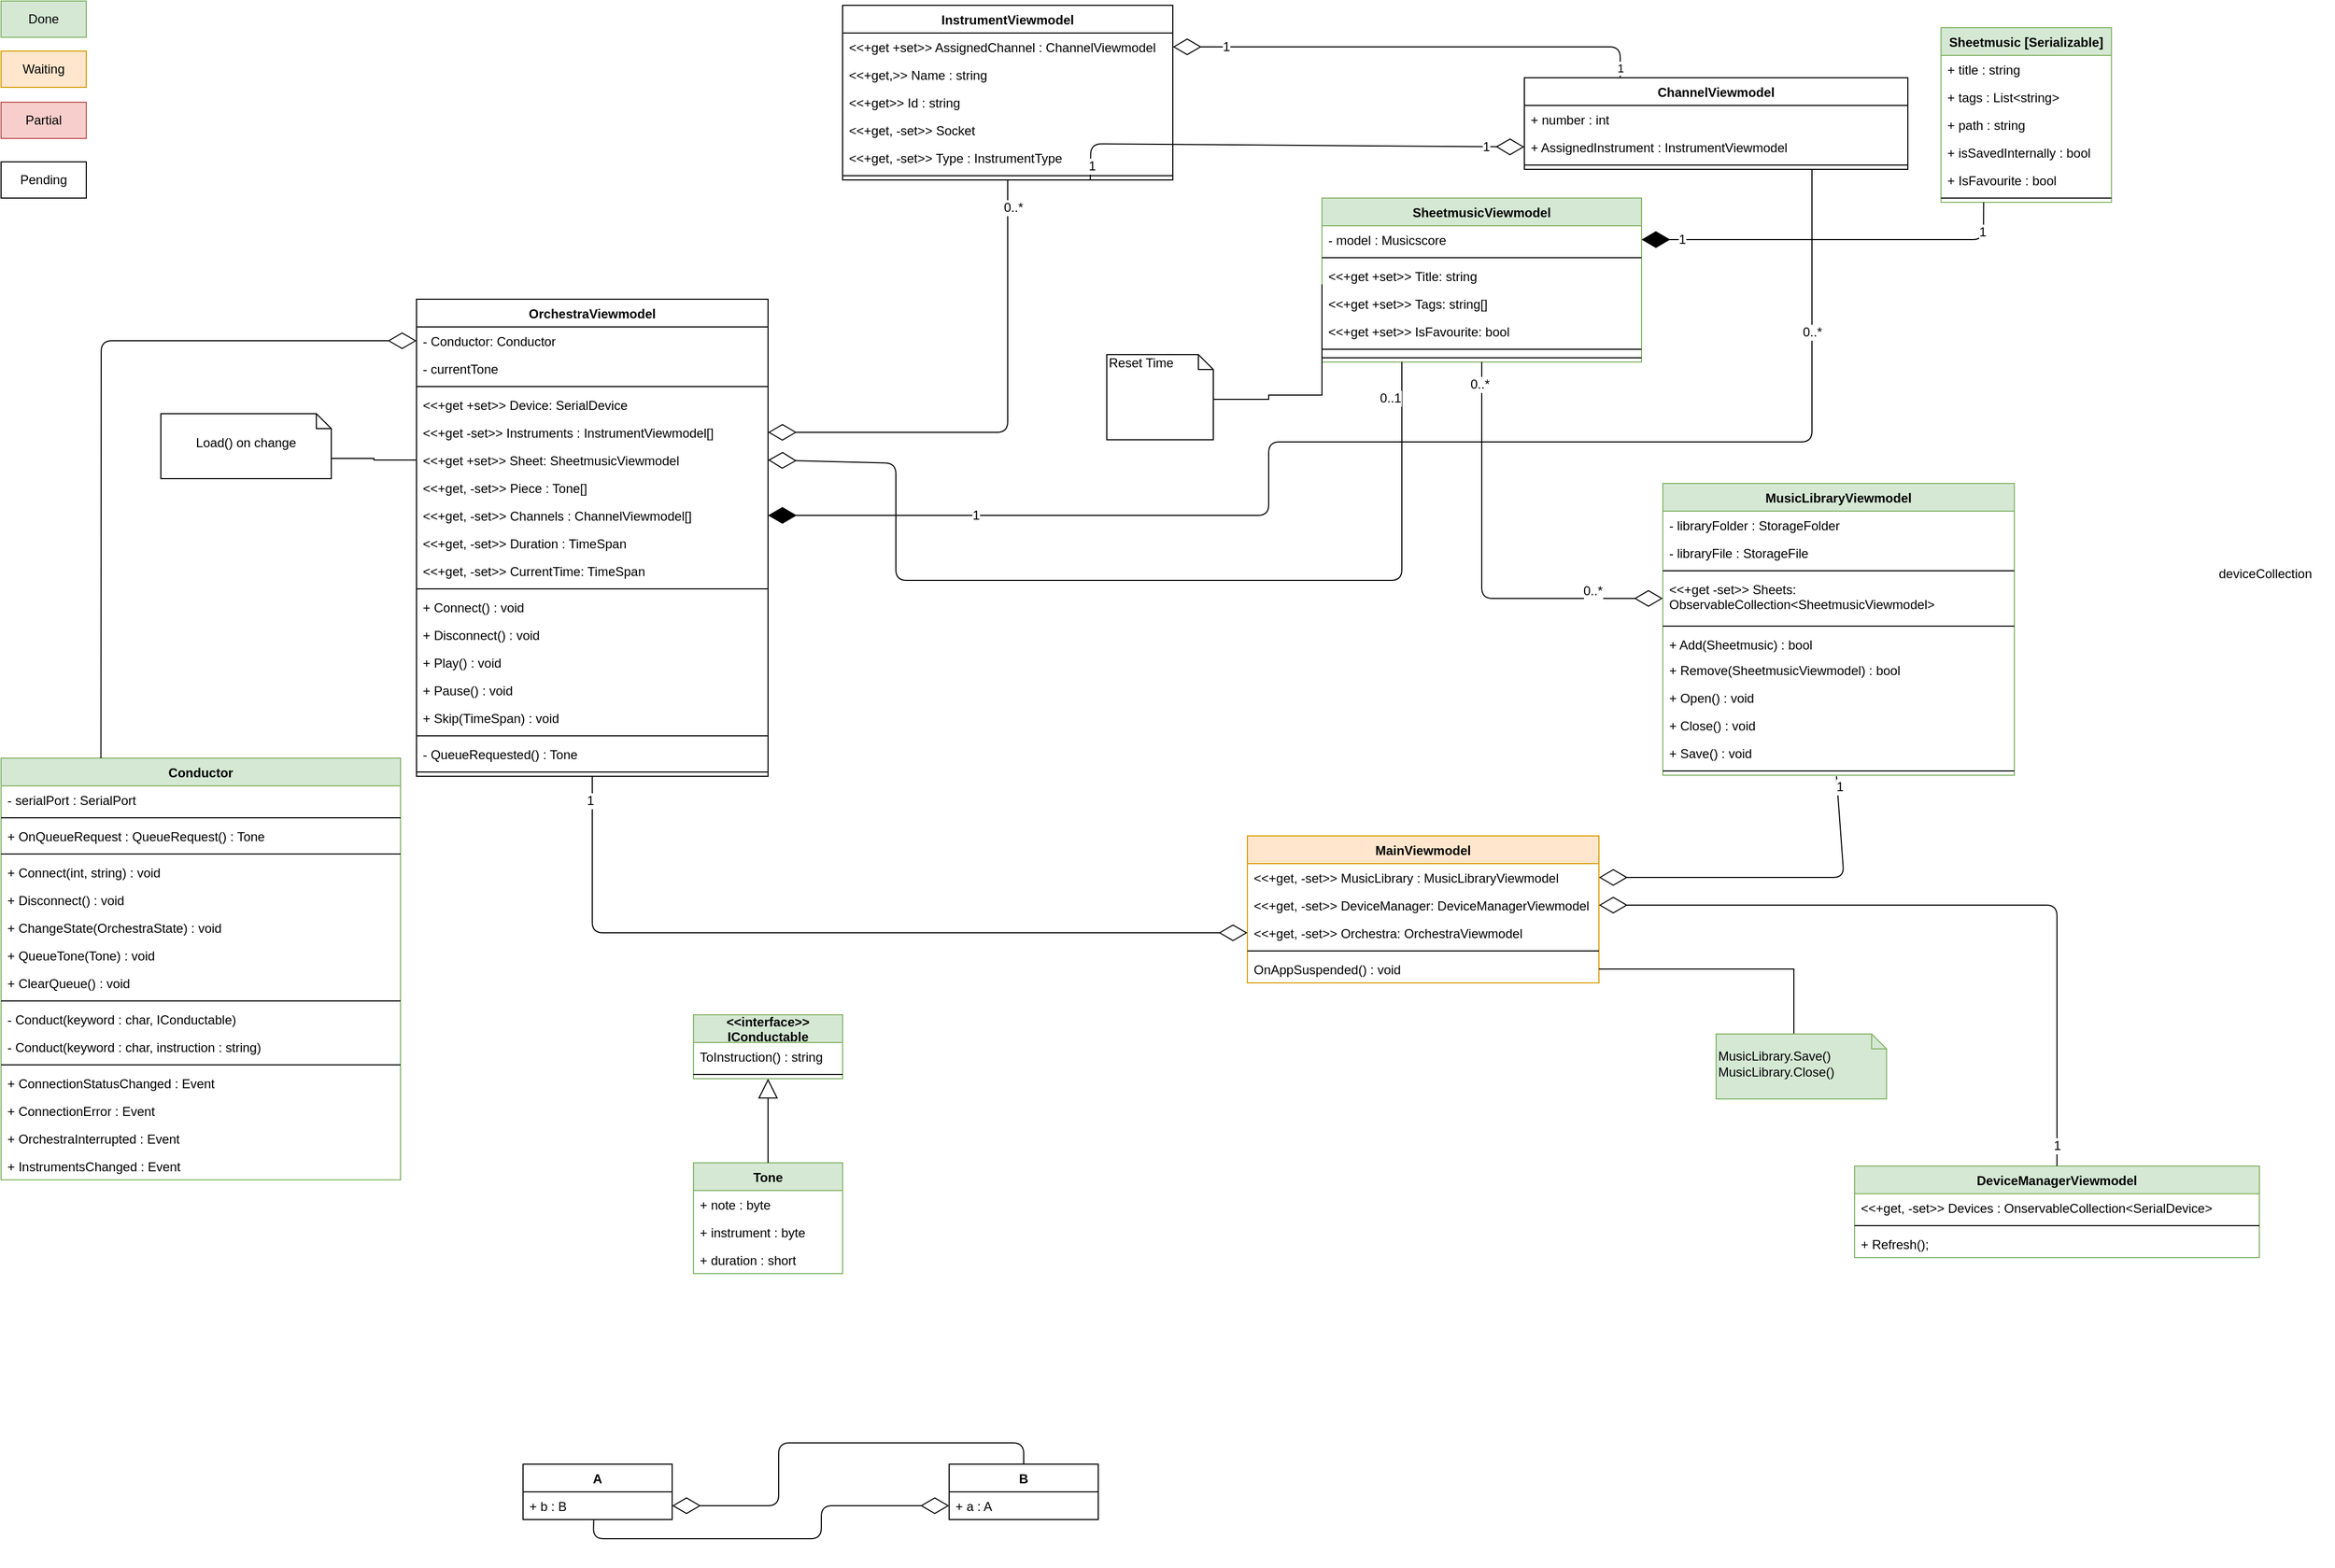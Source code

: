 <mxfile version="11.1.4" type="device"><diagram name="Page-1" id="5f0bae14-7c28-e335-631c-24af17079c00"><mxGraphModel dx="1281" dy="1135" grid="1" gridSize="10" guides="1" tooltips="1" connect="1" arrows="1" fold="1" page="1" pageScale="1" pageWidth="2336" pageHeight="1654" background="#ffffff" math="0" shadow="0"><root><mxCell id="0"/><mxCell id="1" parent="0"/><mxCell id="s_zI3OU2mXiXGH5vK45q-1" value="OrchestraViewmodel" style="swimlane;fontStyle=1;align=center;verticalAlign=top;childLayout=stackLayout;horizontal=1;startSize=26;horizontalStack=0;resizeParent=1;resizeParentMax=0;resizeLast=0;collapsible=1;marginBottom=0;" parent="1" vertex="1"><mxGeometry x="420" y="306" width="330" height="448" as="geometry"/></mxCell><mxCell id="s_zI3OU2mXiXGH5vK45q-177" value="- Conductor: Conductor" style="text;strokeColor=none;fillColor=none;align=left;verticalAlign=top;spacingLeft=4;spacingRight=4;overflow=hidden;rotatable=0;points=[[0,0.5],[1,0.5]];portConstraint=eastwest;" parent="s_zI3OU2mXiXGH5vK45q-1" vertex="1"><mxGeometry y="26" width="330" height="26" as="geometry"/></mxCell><mxCell id="s_zI3OU2mXiXGH5vK45q-206" value="- currentTone" style="text;strokeColor=none;fillColor=none;align=left;verticalAlign=top;spacingLeft=4;spacingRight=4;overflow=hidden;rotatable=0;points=[[0,0.5],[1,0.5]];portConstraint=eastwest;" parent="s_zI3OU2mXiXGH5vK45q-1" vertex="1"><mxGeometry y="52" width="330" height="26" as="geometry"/></mxCell><mxCell id="s_zI3OU2mXiXGH5vK45q-108" value="" style="line;strokeWidth=1;fillColor=none;align=left;verticalAlign=middle;spacingTop=-1;spacingLeft=3;spacingRight=3;rotatable=0;labelPosition=right;points=[];portConstraint=eastwest;" parent="s_zI3OU2mXiXGH5vK45q-1" vertex="1"><mxGeometry y="78" width="330" height="8" as="geometry"/></mxCell><mxCell id="s_zI3OU2mXiXGH5vK45q-162" value="&lt;&lt;+get +set&gt;&gt; Device: SerialDevice" style="text;strokeColor=none;fillColor=none;align=left;verticalAlign=top;spacingLeft=4;spacingRight=4;overflow=hidden;rotatable=0;points=[[0,0.5],[1,0.5]];portConstraint=eastwest;" parent="s_zI3OU2mXiXGH5vK45q-1" vertex="1"><mxGeometry y="86" width="330" height="26" as="geometry"/></mxCell><mxCell id="s_zI3OU2mXiXGH5vK45q-57" value="&lt;&lt;+get -set&gt;&gt; Instruments : InstrumentViewmodel[]" style="text;strokeColor=none;fillColor=none;align=left;verticalAlign=top;spacingLeft=4;spacingRight=4;overflow=hidden;rotatable=0;points=[[0,0.5],[1,0.5]];portConstraint=eastwest;" parent="s_zI3OU2mXiXGH5vK45q-1" vertex="1"><mxGeometry y="112" width="330" height="26" as="geometry"/></mxCell><mxCell id="s_zI3OU2mXiXGH5vK45q-64" value="&lt;&lt;+get +set&gt;&gt; Sheet: SheetmusicViewmodel" style="text;strokeColor=none;fillColor=none;align=left;verticalAlign=top;spacingLeft=4;spacingRight=4;overflow=hidden;rotatable=0;points=[[0,0.5],[1,0.5]];portConstraint=eastwest;" parent="s_zI3OU2mXiXGH5vK45q-1" vertex="1"><mxGeometry y="138" width="330" height="26" as="geometry"/></mxCell><mxCell id="s_zI3OU2mXiXGH5vK45q-117" value="&lt;&lt;+get, -set&gt;&gt; Piece : Tone[]" style="text;strokeColor=none;fillColor=none;align=left;verticalAlign=top;spacingLeft=4;spacingRight=4;overflow=hidden;rotatable=0;points=[[0,0.5],[1,0.5]];portConstraint=eastwest;" parent="s_zI3OU2mXiXGH5vK45q-1" vertex="1"><mxGeometry y="164" width="330" height="26" as="geometry"/></mxCell><mxCell id="s_zI3OU2mXiXGH5vK45q-7" value="&lt;&lt;+get, -set&gt;&gt; Channels : ChannelViewmodel[]" style="text;strokeColor=none;fillColor=none;align=left;verticalAlign=top;spacingLeft=4;spacingRight=4;overflow=hidden;rotatable=0;points=[[0,0.5],[1,0.5]];portConstraint=eastwest;" parent="s_zI3OU2mXiXGH5vK45q-1" vertex="1"><mxGeometry y="190" width="330" height="26" as="geometry"/></mxCell><mxCell id="s_zI3OU2mXiXGH5vK45q-113" value="&lt;&lt;+get, -set&gt;&gt; Duration : TimeSpan" style="text;strokeColor=none;fillColor=none;align=left;verticalAlign=top;spacingLeft=4;spacingRight=4;overflow=hidden;rotatable=0;points=[[0,0.5],[1,0.5]];portConstraint=eastwest;" parent="s_zI3OU2mXiXGH5vK45q-1" vertex="1"><mxGeometry y="216" width="330" height="26" as="geometry"/></mxCell><mxCell id="s_zI3OU2mXiXGH5vK45q-207" value="&lt;&lt;+get, -set&gt;&gt; CurrentTime: TimeSpan" style="text;strokeColor=none;fillColor=none;align=left;verticalAlign=top;spacingLeft=4;spacingRight=4;overflow=hidden;rotatable=0;points=[[0,0.5],[1,0.5]];portConstraint=eastwest;" parent="s_zI3OU2mXiXGH5vK45q-1" vertex="1"><mxGeometry y="242" width="330" height="26" as="geometry"/></mxCell><mxCell id="s_zI3OU2mXiXGH5vK45q-3" value="" style="line;strokeWidth=1;fillColor=none;align=left;verticalAlign=middle;spacingTop=-1;spacingLeft=3;spacingRight=3;rotatable=0;labelPosition=right;points=[];portConstraint=eastwest;" parent="s_zI3OU2mXiXGH5vK45q-1" vertex="1"><mxGeometry y="268" width="330" height="8" as="geometry"/></mxCell><mxCell id="s_zI3OU2mXiXGH5vK45q-129" value="+ Connect() : void" style="text;strokeColor=none;fillColor=none;align=left;verticalAlign=top;spacingLeft=4;spacingRight=4;overflow=hidden;rotatable=0;points=[[0,0.5],[1,0.5]];portConstraint=eastwest;" parent="s_zI3OU2mXiXGH5vK45q-1" vertex="1"><mxGeometry y="276" width="330" height="26" as="geometry"/></mxCell><mxCell id="s_zI3OU2mXiXGH5vK45q-130" value="+ Disconnect() : void" style="text;strokeColor=none;fillColor=none;align=left;verticalAlign=top;spacingLeft=4;spacingRight=4;overflow=hidden;rotatable=0;points=[[0,0.5],[1,0.5]];portConstraint=eastwest;" parent="s_zI3OU2mXiXGH5vK45q-1" vertex="1"><mxGeometry y="302" width="330" height="26" as="geometry"/></mxCell><mxCell id="s_zI3OU2mXiXGH5vK45q-110" value="+ Play() : void" style="text;strokeColor=none;fillColor=none;align=left;verticalAlign=top;spacingLeft=4;spacingRight=4;overflow=hidden;rotatable=0;points=[[0,0.5],[1,0.5]];portConstraint=eastwest;" parent="s_zI3OU2mXiXGH5vK45q-1" vertex="1"><mxGeometry y="328" width="330" height="26" as="geometry"/></mxCell><mxCell id="s_zI3OU2mXiXGH5vK45q-111" value="+ Pause() : void" style="text;strokeColor=none;fillColor=none;align=left;verticalAlign=top;spacingLeft=4;spacingRight=4;overflow=hidden;rotatable=0;points=[[0,0.5],[1,0.5]];portConstraint=eastwest;" parent="s_zI3OU2mXiXGH5vK45q-1" vertex="1"><mxGeometry y="354" width="330" height="26" as="geometry"/></mxCell><mxCell id="s_zI3OU2mXiXGH5vK45q-112" value="+ Skip(TimeSpan) : void" style="text;strokeColor=none;fillColor=none;align=left;verticalAlign=top;spacingLeft=4;spacingRight=4;overflow=hidden;rotatable=0;points=[[0,0.5],[1,0.5]];portConstraint=eastwest;" parent="s_zI3OU2mXiXGH5vK45q-1" vertex="1"><mxGeometry y="380" width="330" height="26" as="geometry"/></mxCell><mxCell id="s_zI3OU2mXiXGH5vK45q-128" value="" style="line;strokeWidth=1;fillColor=none;align=left;verticalAlign=middle;spacingTop=-1;spacingLeft=3;spacingRight=3;rotatable=0;labelPosition=right;points=[];portConstraint=eastwest;" parent="s_zI3OU2mXiXGH5vK45q-1" vertex="1"><mxGeometry y="406" width="330" height="8" as="geometry"/></mxCell><mxCell id="s_zI3OU2mXiXGH5vK45q-189" value="- QueueRequested() : Tone" style="text;strokeColor=none;fillColor=none;align=left;verticalAlign=top;spacingLeft=4;spacingRight=4;overflow=hidden;rotatable=0;points=[[0,0.5],[1,0.5]];portConstraint=eastwest;" parent="s_zI3OU2mXiXGH5vK45q-1" vertex="1"><mxGeometry y="414" width="330" height="26" as="geometry"/></mxCell><mxCell id="s_zI3OU2mXiXGH5vK45q-127" value="" style="line;strokeWidth=1;fillColor=none;align=left;verticalAlign=middle;spacingTop=-1;spacingLeft=3;spacingRight=3;rotatable=0;labelPosition=right;points=[];portConstraint=eastwest;" parent="s_zI3OU2mXiXGH5vK45q-1" vertex="1"><mxGeometry y="440" width="330" height="8" as="geometry"/></mxCell><mxCell id="s_zI3OU2mXiXGH5vK45q-6" value="InstrumentViewmodel" style="swimlane;fontStyle=1;align=center;verticalAlign=top;childLayout=stackLayout;horizontal=1;startSize=26;horizontalStack=0;resizeParent=1;resizeParentMax=0;resizeLast=0;collapsible=1;marginBottom=0;" parent="1" vertex="1"><mxGeometry x="820" y="30" width="310" height="164" as="geometry"/></mxCell><mxCell id="s_zI3OU2mXiXGH5vK45q-84" value="&lt;&lt;+get +set&gt;&gt; AssignedChannel : ChannelViewmodel" style="text;strokeColor=none;fillColor=none;align=left;verticalAlign=top;spacingLeft=4;spacingRight=4;overflow=hidden;rotatable=0;points=[[0,0.5],[1,0.5]];portConstraint=eastwest;" parent="s_zI3OU2mXiXGH5vK45q-6" vertex="1"><mxGeometry y="26" width="310" height="26" as="geometry"/></mxCell><mxCell id="_ya8uzdEt6I0jjaZu-bx-7" value="&lt;&lt;+get,&gt;&gt; Name : string&#10;" style="text;strokeColor=none;fillColor=none;align=left;verticalAlign=top;spacingLeft=4;spacingRight=4;overflow=hidden;rotatable=0;points=[[0,0.5],[1,0.5]];portConstraint=eastwest;" parent="s_zI3OU2mXiXGH5vK45q-6" vertex="1"><mxGeometry y="52" width="310" height="26" as="geometry"/></mxCell><mxCell id="_ya8uzdEt6I0jjaZu-bx-8" value="&lt;&lt;+get&gt;&gt; Id : string" style="text;strokeColor=none;fillColor=none;align=left;verticalAlign=top;spacingLeft=4;spacingRight=4;overflow=hidden;rotatable=0;points=[[0,0.5],[1,0.5]];portConstraint=eastwest;" parent="s_zI3OU2mXiXGH5vK45q-6" vertex="1"><mxGeometry y="78" width="310" height="26" as="geometry"/></mxCell><mxCell id="_ya8uzdEt6I0jjaZu-bx-9" value="&lt;&lt;+get, -set&gt;&gt; Socket" style="text;strokeColor=none;fillColor=none;align=left;verticalAlign=top;spacingLeft=4;spacingRight=4;overflow=hidden;rotatable=0;points=[[0,0.5],[1,0.5]];portConstraint=eastwest;" parent="s_zI3OU2mXiXGH5vK45q-6" vertex="1"><mxGeometry y="104" width="310" height="26" as="geometry"/></mxCell><mxCell id="_ya8uzdEt6I0jjaZu-bx-6" value="&lt;&lt;+get, -set&gt;&gt; Type : InstrumentType" style="text;strokeColor=none;fillColor=none;align=left;verticalAlign=top;spacingLeft=4;spacingRight=4;overflow=hidden;rotatable=0;points=[[0,0.5],[1,0.5]];portConstraint=eastwest;" parent="s_zI3OU2mXiXGH5vK45q-6" vertex="1"><mxGeometry y="130" width="310" height="26" as="geometry"/></mxCell><mxCell id="s_zI3OU2mXiXGH5vK45q-8" value="" style="line;strokeWidth=1;fillColor=none;align=left;verticalAlign=middle;spacingTop=-1;spacingLeft=3;spacingRight=3;rotatable=0;labelPosition=right;points=[];portConstraint=eastwest;" parent="s_zI3OU2mXiXGH5vK45q-6" vertex="1"><mxGeometry y="156" width="310" height="8" as="geometry"/></mxCell><mxCell id="s_zI3OU2mXiXGH5vK45q-16" value="SheetmusicViewmodel" style="swimlane;fontStyle=1;align=center;verticalAlign=top;childLayout=stackLayout;horizontal=1;startSize=26;horizontalStack=0;resizeParent=1;resizeParentMax=0;resizeLast=0;collapsible=1;marginBottom=0;fillColor=#d5e8d4;strokeColor=#82b366;" parent="1" vertex="1"><mxGeometry x="1270" y="211" width="300" height="154" as="geometry"><mxRectangle x="1270" y="211" width="150" height="26" as="alternateBounds"/></mxGeometry></mxCell><mxCell id="s_zI3OU2mXiXGH5vK45q-52" value="- model : Musicscore&#10;" style="text;strokeColor=none;fillColor=none;align=left;verticalAlign=top;spacingLeft=4;spacingRight=4;overflow=hidden;rotatable=0;points=[[0,0.5],[1,0.5]];portConstraint=eastwest;" parent="s_zI3OU2mXiXGH5vK45q-16" vertex="1"><mxGeometry y="26" width="300" height="26" as="geometry"/></mxCell><mxCell id="s_zI3OU2mXiXGH5vK45q-18" value="" style="line;strokeWidth=1;fillColor=none;align=left;verticalAlign=middle;spacingTop=-1;spacingLeft=3;spacingRight=3;rotatable=0;labelPosition=right;points=[];portConstraint=eastwest;" parent="s_zI3OU2mXiXGH5vK45q-16" vertex="1"><mxGeometry y="52" width="300" height="8" as="geometry"/></mxCell><mxCell id="_ya8uzdEt6I0jjaZu-bx-1" value="&lt;&lt;+get +set&gt;&gt; Title: string" style="text;strokeColor=none;fillColor=none;align=left;verticalAlign=top;spacingLeft=4;spacingRight=4;overflow=hidden;rotatable=0;points=[[0,0.5],[1,0.5]];portConstraint=eastwest;" parent="s_zI3OU2mXiXGH5vK45q-16" vertex="1"><mxGeometry y="60" width="300" height="26" as="geometry"/></mxCell><mxCell id="_ya8uzdEt6I0jjaZu-bx-2" value="&lt;&lt;+get +set&gt;&gt; Tags: string[]" style="text;strokeColor=none;fillColor=none;align=left;verticalAlign=top;spacingLeft=4;spacingRight=4;overflow=hidden;rotatable=0;points=[[0,0.5],[1,0.5]];portConstraint=eastwest;" parent="s_zI3OU2mXiXGH5vK45q-16" vertex="1"><mxGeometry y="86" width="300" height="26" as="geometry"/></mxCell><mxCell id="_ya8uzdEt6I0jjaZu-bx-3" value="&lt;&lt;+get +set&gt;&gt; IsFavourite: bool" style="text;strokeColor=none;fillColor=none;align=left;verticalAlign=top;spacingLeft=4;spacingRight=4;overflow=hidden;rotatable=0;points=[[0,0.5],[1,0.5]];portConstraint=eastwest;" parent="s_zI3OU2mXiXGH5vK45q-16" vertex="1"><mxGeometry y="112" width="300" height="26" as="geometry"/></mxCell><mxCell id="s_zI3OU2mXiXGH5vK45q-114" value="" style="line;strokeWidth=1;fillColor=none;align=left;verticalAlign=middle;spacingTop=-1;spacingLeft=3;spacingRight=3;rotatable=0;labelPosition=right;points=[];portConstraint=eastwest;" parent="s_zI3OU2mXiXGH5vK45q-16" vertex="1"><mxGeometry y="138" width="300" height="8" as="geometry"/></mxCell><mxCell id="s_zI3OU2mXiXGH5vK45q-115" value="" style="line;strokeWidth=1;fillColor=none;align=left;verticalAlign=middle;spacingTop=-1;spacingLeft=3;spacingRight=3;rotatable=0;labelPosition=right;points=[];portConstraint=eastwest;" parent="s_zI3OU2mXiXGH5vK45q-16" vertex="1"><mxGeometry y="146" width="300" height="8" as="geometry"/></mxCell><mxCell id="s_zI3OU2mXiXGH5vK45q-20" value="ChannelViewmodel" style="swimlane;fontStyle=1;align=center;verticalAlign=top;childLayout=stackLayout;horizontal=1;startSize=26;horizontalStack=0;resizeParent=1;resizeParentMax=0;resizeLast=0;collapsible=1;marginBottom=0;" parent="1" vertex="1"><mxGeometry x="1460" y="98" width="360" height="86" as="geometry"/></mxCell><mxCell id="s_zI3OU2mXiXGH5vK45q-21" value="+ number : int" style="text;strokeColor=none;fillColor=none;align=left;verticalAlign=top;spacingLeft=4;spacingRight=4;overflow=hidden;rotatable=0;points=[[0,0.5],[1,0.5]];portConstraint=eastwest;" parent="s_zI3OU2mXiXGH5vK45q-20" vertex="1"><mxGeometry y="26" width="360" height="26" as="geometry"/></mxCell><mxCell id="s_zI3OU2mXiXGH5vK45q-23" value="+ AssignedInstrument : InstrumentViewmodel" style="text;strokeColor=none;fillColor=none;align=left;verticalAlign=top;spacingLeft=4;spacingRight=4;overflow=hidden;rotatable=0;points=[[0,0.5],[1,0.5]];portConstraint=eastwest;" parent="s_zI3OU2mXiXGH5vK45q-20" vertex="1"><mxGeometry y="52" width="360" height="26" as="geometry"/></mxCell><mxCell id="s_zI3OU2mXiXGH5vK45q-22" value="" style="line;strokeWidth=1;fillColor=none;align=left;verticalAlign=middle;spacingTop=-1;spacingLeft=3;spacingRight=3;rotatable=0;labelPosition=right;points=[];portConstraint=eastwest;" parent="s_zI3OU2mXiXGH5vK45q-20" vertex="1"><mxGeometry y="78" width="360" height="8" as="geometry"/></mxCell><mxCell id="s_zI3OU2mXiXGH5vK45q-28" value="Sheetmusic [Serializable]" style="swimlane;fontStyle=1;align=center;verticalAlign=top;childLayout=stackLayout;horizontal=1;startSize=26;horizontalStack=0;resizeParent=1;resizeParentMax=0;resizeLast=0;collapsible=1;marginBottom=0;fillColor=#d5e8d4;strokeColor=#82b366;" parent="1" vertex="1"><mxGeometry x="1851.143" y="51" width="160" height="164" as="geometry"/></mxCell><mxCell id="s_zI3OU2mXiXGH5vK45q-32" value="+ title : string" style="text;strokeColor=none;fillColor=none;align=left;verticalAlign=top;spacingLeft=4;spacingRight=4;overflow=hidden;rotatable=0;points=[[0,0.5],[1,0.5]];portConstraint=eastwest;" parent="s_zI3OU2mXiXGH5vK45q-28" vertex="1"><mxGeometry y="26" width="160" height="26" as="geometry"/></mxCell><mxCell id="s_zI3OU2mXiXGH5vK45q-31" value="+ tags : List&lt;string&gt;" style="text;strokeColor=none;fillColor=none;align=left;verticalAlign=top;spacingLeft=4;spacingRight=4;overflow=hidden;rotatable=0;points=[[0,0.5],[1,0.5]];portConstraint=eastwest;" parent="s_zI3OU2mXiXGH5vK45q-28" vertex="1"><mxGeometry y="52" width="160" height="26" as="geometry"/></mxCell><mxCell id="s_zI3OU2mXiXGH5vK45q-29" value="+ path : string" style="text;strokeColor=none;fillColor=none;align=left;verticalAlign=top;spacingLeft=4;spacingRight=4;overflow=hidden;rotatable=0;points=[[0,0.5],[1,0.5]];portConstraint=eastwest;" parent="s_zI3OU2mXiXGH5vK45q-28" vertex="1"><mxGeometry y="78" width="160" height="26" as="geometry"/></mxCell><mxCell id="s_zI3OU2mXiXGH5vK45q-33" value="+ isSavedInternally : bool" style="text;strokeColor=none;fillColor=none;align=left;verticalAlign=top;spacingLeft=4;spacingRight=4;overflow=hidden;rotatable=0;points=[[0,0.5],[1,0.5]];portConstraint=eastwest;" parent="s_zI3OU2mXiXGH5vK45q-28" vertex="1"><mxGeometry y="104" width="160" height="26" as="geometry"/></mxCell><mxCell id="_ya8uzdEt6I0jjaZu-bx-5" value="+ IsFavourite : bool" style="text;strokeColor=none;fillColor=none;align=left;verticalAlign=top;spacingLeft=4;spacingRight=4;overflow=hidden;rotatable=0;points=[[0,0.5],[1,0.5]];portConstraint=eastwest;" parent="s_zI3OU2mXiXGH5vK45q-28" vertex="1"><mxGeometry y="130" width="160" height="26" as="geometry"/></mxCell><mxCell id="s_zI3OU2mXiXGH5vK45q-124" value="" style="line;strokeWidth=1;fillColor=none;align=left;verticalAlign=middle;spacingTop=-1;spacingLeft=3;spacingRight=3;rotatable=0;labelPosition=right;points=[];portConstraint=eastwest;" parent="s_zI3OU2mXiXGH5vK45q-28" vertex="1"><mxGeometry y="156" width="160" height="8" as="geometry"/></mxCell><mxCell id="s_zI3OU2mXiXGH5vK45q-41" value="" style="endArrow=diamondThin;endFill=1;endSize=24;html=1;entryX=1;entryY=0.5;entryDx=0;entryDy=0;exitX=0.25;exitY=1;exitDx=0;exitDy=0;" parent="1" source="s_zI3OU2mXiXGH5vK45q-28" target="s_zI3OU2mXiXGH5vK45q-52" edge="1"><mxGeometry width="160" relative="1" as="geometry"><mxPoint x="1870" y="330" as="sourcePoint"/><mxPoint x="1500" y="239" as="targetPoint"/><Array as="points"><mxPoint x="1891" y="250"/></Array></mxGeometry></mxCell><mxCell id="s_zI3OU2mXiXGH5vK45q-42" value="1" style="text;html=1;resizable=0;points=[];align=center;verticalAlign=middle;labelBackgroundColor=#ffffff;" parent="s_zI3OU2mXiXGH5vK45q-41" vertex="1" connectable="0"><mxGeometry x="-0.844" y="-1" relative="1" as="geometry"><mxPoint as="offset"/></mxGeometry></mxCell><mxCell id="s_zI3OU2mXiXGH5vK45q-126" value="1" style="text;html=1;resizable=0;points=[];align=center;verticalAlign=middle;labelBackgroundColor=#ffffff;" parent="s_zI3OU2mXiXGH5vK45q-41" vertex="1" connectable="0"><mxGeometry x="0.818" relative="1" as="geometry"><mxPoint x="5" as="offset"/></mxGeometry></mxCell><mxCell id="s_zI3OU2mXiXGH5vK45q-58" value="" style="endArrow=diamondThin;endFill=0;endSize=24;html=1;entryX=1;entryY=0.5;entryDx=0;entryDy=0;exitX=0.5;exitY=1;exitDx=0;exitDy=0;" parent="1" source="s_zI3OU2mXiXGH5vK45q-6" target="s_zI3OU2mXiXGH5vK45q-57" edge="1"><mxGeometry width="160" relative="1" as="geometry"><mxPoint x="690" y="370" as="sourcePoint"/><mxPoint x="850" y="370" as="targetPoint"/><Array as="points"><mxPoint x="975" y="431"/></Array></mxGeometry></mxCell><mxCell id="s_zI3OU2mXiXGH5vK45q-73" value="0..*" style="text;html=1;resizable=0;points=[];align=center;verticalAlign=middle;labelBackgroundColor=#ffffff;" parent="s_zI3OU2mXiXGH5vK45q-58" vertex="1" connectable="0"><mxGeometry x="-0.89" y="5" relative="1" as="geometry"><mxPoint as="offset"/></mxGeometry></mxCell><mxCell id="s_zI3OU2mXiXGH5vK45q-61" value="" style="endArrow=diamondThin;endFill=0;endSize=24;html=1;entryX=0;entryY=0.5;entryDx=0;entryDy=0;exitX=0.5;exitY=1;exitDx=0;exitDy=0;" parent="1" source="s_zI3OU2mXiXGH5vK45q-16" target="s_zI3OU2mXiXGH5vK45q-59" edge="1"><mxGeometry width="160" relative="1" as="geometry"><mxPoint x="1380" y="350" as="sourcePoint"/><mxPoint x="740.0" y="383.0" as="targetPoint"/><Array as="points"><mxPoint x="1420" y="587"/></Array></mxGeometry></mxCell><mxCell id="s_zI3OU2mXiXGH5vK45q-79" value="0..*" style="text;html=1;resizable=0;points=[];align=center;verticalAlign=middle;labelBackgroundColor=#ffffff;" parent="s_zI3OU2mXiXGH5vK45q-61" vertex="1" connectable="0"><mxGeometry x="-0.893" y="-2" relative="1" as="geometry"><mxPoint as="offset"/></mxGeometry></mxCell><mxCell id="s_zI3OU2mXiXGH5vK45q-102" value="0..*" style="text;html=1;resizable=0;points=[];align=center;verticalAlign=middle;labelBackgroundColor=#ffffff;" parent="s_zI3OU2mXiXGH5vK45q-61" vertex="1" connectable="0"><mxGeometry x="0.642" y="3" relative="1" as="geometry"><mxPoint x="4" y="-4.5" as="offset"/></mxGeometry></mxCell><mxCell id="s_zI3OU2mXiXGH5vK45q-67" value="" style="endArrow=diamondThin;endFill=0;endSize=24;html=1;entryX=1;entryY=0.5;entryDx=0;entryDy=0;exitX=0.25;exitY=1;exitDx=0;exitDy=0;" parent="1" source="s_zI3OU2mXiXGH5vK45q-16" target="s_zI3OU2mXiXGH5vK45q-64" edge="1"><mxGeometry width="160" relative="1" as="geometry"><mxPoint x="1290" y="340" as="sourcePoint"/><mxPoint x="650.0" y="293" as="targetPoint"/><Array as="points"><mxPoint x="1345" y="570"/><mxPoint x="870" y="570"/><mxPoint x="870" y="460"/></Array></mxGeometry></mxCell><mxCell id="s_zI3OU2mXiXGH5vK45q-78" value="0..1" style="text;html=1;resizable=0;points=[];align=center;verticalAlign=middle;labelBackgroundColor=#ffffff;" parent="s_zI3OU2mXiXGH5vK45q-67" vertex="1" connectable="0"><mxGeometry x="-0.921" y="3" relative="1" as="geometry"><mxPoint x="-14.5" y="-2" as="offset"/></mxGeometry></mxCell><mxCell id="s_zI3OU2mXiXGH5vK45q-70" value="" style="endArrow=diamondThin;endFill=1;endSize=24;html=1;entryX=1;entryY=0.5;entryDx=0;entryDy=0;exitX=0.75;exitY=1;exitDx=0;exitDy=0;" parent="1" source="s_zI3OU2mXiXGH5vK45q-20" target="s_zI3OU2mXiXGH5vK45q-7" edge="1"><mxGeometry width="160" relative="1" as="geometry"><mxPoint x="1790" y="180" as="sourcePoint"/><mxPoint x="1220" y="200" as="targetPoint"/><Array as="points"><mxPoint x="1730" y="284"/><mxPoint x="1730" y="440"/><mxPoint x="1220" y="440"/><mxPoint x="1220" y="509"/></Array></mxGeometry></mxCell><mxCell id="s_zI3OU2mXiXGH5vK45q-74" value="0..*" style="text;html=1;resizable=0;points=[];align=center;verticalAlign=middle;labelBackgroundColor=#ffffff;" parent="s_zI3OU2mXiXGH5vK45q-70" vertex="1" connectable="0"><mxGeometry x="-0.724" y="1" relative="1" as="geometry"><mxPoint x="-1.5" y="-27" as="offset"/></mxGeometry></mxCell><mxCell id="s_zI3OU2mXiXGH5vK45q-125" value="1" style="text;html=1;resizable=0;points=[];align=center;verticalAlign=middle;labelBackgroundColor=#ffffff;" parent="s_zI3OU2mXiXGH5vK45q-70" vertex="1" connectable="0"><mxGeometry x="0.701" relative="1" as="geometry"><mxPoint as="offset"/></mxGeometry></mxCell><mxCell id="s_zI3OU2mXiXGH5vK45q-85" value="" style="endArrow=diamondThin;endFill=0;endSize=24;html=1;entryX=0;entryY=0.5;entryDx=0;entryDy=0;exitX=0.75;exitY=1;exitDx=0;exitDy=0;" parent="1" source="s_zI3OU2mXiXGH5vK45q-6" target="s_zI3OU2mXiXGH5vK45q-23" edge="1"><mxGeometry width="160" relative="1" as="geometry"><mxPoint x="1240" y="200" as="sourcePoint"/><mxPoint x="1400" y="200" as="targetPoint"/><Array as="points"><mxPoint x="1053" y="160"/></Array></mxGeometry></mxCell><mxCell id="s_zI3OU2mXiXGH5vK45q-88" value="1" style="text;html=1;resizable=0;points=[];align=center;verticalAlign=middle;labelBackgroundColor=#ffffff;" parent="s_zI3OU2mXiXGH5vK45q-85" vertex="1" connectable="0"><mxGeometry x="0.846" y="-2" relative="1" as="geometry"><mxPoint x="-2" y="-2" as="offset"/></mxGeometry></mxCell><mxCell id="s_zI3OU2mXiXGH5vK45q-90" value="1" style="text;html=1;resizable=0;points=[];align=center;verticalAlign=middle;labelBackgroundColor=#ffffff;" parent="s_zI3OU2mXiXGH5vK45q-85" vertex="1" connectable="0"><mxGeometry x="-0.939" y="-1" relative="1" as="geometry"><mxPoint as="offset"/></mxGeometry></mxCell><mxCell id="s_zI3OU2mXiXGH5vK45q-86" value="1" style="endArrow=diamondThin;endFill=0;endSize=24;html=1;entryX=1;entryY=0.5;entryDx=0;entryDy=0;exitX=0.25;exitY=0;exitDx=0;exitDy=0;" parent="1" source="s_zI3OU2mXiXGH5vK45q-20" target="s_zI3OU2mXiXGH5vK45q-84" edge="1"><mxGeometry x="-0.957" width="160" relative="1" as="geometry"><mxPoint x="1510" y="80" as="sourcePoint"/><mxPoint x="1330" y="120" as="targetPoint"/><Array as="points"><mxPoint x="1550" y="69"/></Array><mxPoint as="offset"/></mxGeometry></mxCell><mxCell id="s_zI3OU2mXiXGH5vK45q-87" value="1" style="text;html=1;resizable=0;points=[];align=center;verticalAlign=middle;labelBackgroundColor=#ffffff;" parent="s_zI3OU2mXiXGH5vK45q-86" vertex="1" connectable="0"><mxGeometry x="0.913" y="5" relative="1" as="geometry"><mxPoint x="30" y="-5" as="offset"/></mxGeometry></mxCell><mxCell id="s_zI3OU2mXiXGH5vK45q-93" value="MusicLibraryViewmodel" style="swimlane;fontStyle=1;childLayout=stackLayout;horizontal=1;startSize=26;fillColor=#d5e8d4;horizontalStack=0;resizeParent=1;resizeParentMax=0;resizeLast=0;collapsible=1;marginBottom=0;strokeColor=#82b366;" parent="1" vertex="1"><mxGeometry x="1590" y="479" width="330" height="274" as="geometry"/></mxCell><mxCell id="s_zI3OU2mXiXGH5vK45q-94" value="- libraryFolder : StorageFolder" style="text;strokeColor=none;fillColor=none;align=left;verticalAlign=top;spacingLeft=4;spacingRight=4;overflow=hidden;rotatable=0;points=[[0,0.5],[1,0.5]];portConstraint=eastwest;" parent="s_zI3OU2mXiXGH5vK45q-93" vertex="1"><mxGeometry y="26" width="330" height="26" as="geometry"/></mxCell><mxCell id="s_zI3OU2mXiXGH5vK45q-95" value="- libraryFile : StorageFile" style="text;strokeColor=none;fillColor=none;align=left;verticalAlign=top;spacingLeft=4;spacingRight=4;overflow=hidden;rotatable=0;points=[[0,0.5],[1,0.5]];portConstraint=eastwest;" parent="s_zI3OU2mXiXGH5vK45q-93" vertex="1"><mxGeometry y="52" width="330" height="26" as="geometry"/></mxCell><mxCell id="s_zI3OU2mXiXGH5vK45q-109" value="" style="line;strokeWidth=1;fillColor=none;align=left;verticalAlign=middle;spacingTop=-1;spacingLeft=3;spacingRight=3;rotatable=0;labelPosition=right;points=[];portConstraint=eastwest;" parent="s_zI3OU2mXiXGH5vK45q-93" vertex="1"><mxGeometry y="78" width="330" height="8" as="geometry"/></mxCell><mxCell id="s_zI3OU2mXiXGH5vK45q-59" value="&lt;&lt;+get -set&gt;&gt; Sheets: &#10;ObservableCollection&lt;SheetmusicViewmodel&gt;" style="text;strokeColor=none;fillColor=none;align=left;verticalAlign=top;spacingLeft=4;spacingRight=4;overflow=hidden;rotatable=0;points=[[0,0.5],[1,0.5]];portConstraint=eastwest;" parent="s_zI3OU2mXiXGH5vK45q-93" vertex="1"><mxGeometry y="86" width="330" height="44" as="geometry"/></mxCell><mxCell id="s_zI3OU2mXiXGH5vK45q-97" value="" style="line;strokeWidth=1;fillColor=none;align=left;verticalAlign=middle;spacingTop=-1;spacingLeft=3;spacingRight=3;rotatable=0;labelPosition=right;points=[];portConstraint=eastwest;" parent="s_zI3OU2mXiXGH5vK45q-93" vertex="1"><mxGeometry y="130" width="330" height="8" as="geometry"/></mxCell><mxCell id="s_zI3OU2mXiXGH5vK45q-96" value="+ Add(Sheetmusic) : bool" style="text;strokeColor=none;fillColor=none;align=left;verticalAlign=top;spacingLeft=4;spacingRight=4;overflow=hidden;rotatable=0;points=[[0,0.5],[1,0.5]];portConstraint=eastwest;" parent="s_zI3OU2mXiXGH5vK45q-93" vertex="1"><mxGeometry y="138" width="330" height="24" as="geometry"/></mxCell><mxCell id="s_zI3OU2mXiXGH5vK45q-101" value="+ Remove(SheetmusicViewmodel) : bool" style="text;strokeColor=none;fillColor=none;align=left;verticalAlign=top;spacingLeft=4;spacingRight=4;overflow=hidden;rotatable=0;points=[[0,0.5],[1,0.5]];portConstraint=eastwest;" parent="s_zI3OU2mXiXGH5vK45q-93" vertex="1"><mxGeometry y="162" width="330" height="26" as="geometry"/></mxCell><mxCell id="s_zI3OU2mXiXGH5vK45q-99" value="+ Open() : void" style="text;strokeColor=none;fillColor=none;align=left;verticalAlign=top;spacingLeft=4;spacingRight=4;overflow=hidden;rotatable=0;points=[[0,0.5],[1,0.5]];portConstraint=eastwest;" parent="s_zI3OU2mXiXGH5vK45q-93" vertex="1"><mxGeometry y="188" width="330" height="26" as="geometry"/></mxCell><mxCell id="s_zI3OU2mXiXGH5vK45q-103" value="+ Close() : void" style="text;strokeColor=none;fillColor=none;align=left;verticalAlign=top;spacingLeft=4;spacingRight=4;overflow=hidden;rotatable=0;points=[[0,0.5],[1,0.5]];portConstraint=eastwest;" parent="s_zI3OU2mXiXGH5vK45q-93" vertex="1"><mxGeometry y="214" width="330" height="26" as="geometry"/></mxCell><mxCell id="s_zI3OU2mXiXGH5vK45q-100" value="+ Save() : void" style="text;strokeColor=none;fillColor=none;align=left;verticalAlign=top;spacingLeft=4;spacingRight=4;overflow=hidden;rotatable=0;points=[[0,0.5],[1,0.5]];portConstraint=eastwest;" parent="s_zI3OU2mXiXGH5vK45q-93" vertex="1"><mxGeometry y="240" width="330" height="26" as="geometry"/></mxCell><mxCell id="s_zI3OU2mXiXGH5vK45q-179" value="" style="line;strokeWidth=1;fillColor=none;align=left;verticalAlign=middle;spacingTop=-1;spacingLeft=3;spacingRight=3;rotatable=0;labelPosition=right;points=[];portConstraint=eastwest;" parent="s_zI3OU2mXiXGH5vK45q-93" vertex="1"><mxGeometry y="266" width="330" height="8" as="geometry"/></mxCell><mxCell id="s_zI3OU2mXiXGH5vK45q-105" value="" style="endArrow=diamondThin;endFill=0;endSize=24;html=1;entryX=1;entryY=0.5;entryDx=0;entryDy=0;exitX=0.494;exitY=1.107;exitDx=0;exitDy=0;exitPerimeter=0;" parent="1" source="s_zI3OU2mXiXGH5vK45q-179" target="s_zI3OU2mXiXGH5vK45q-104" edge="1"><mxGeometry width="160" relative="1" as="geometry"><mxPoint x="1694.01" y="773.942" as="sourcePoint"/><mxPoint x="730" y="450" as="targetPoint"/><Array as="points"><mxPoint x="1760" y="849"/></Array></mxGeometry></mxCell><mxCell id="s_zI3OU2mXiXGH5vK45q-107" value="1" style="text;html=1;resizable=0;points=[];align=center;verticalAlign=middle;labelBackgroundColor=#ffffff;" parent="s_zI3OU2mXiXGH5vK45q-105" vertex="1" connectable="0"><mxGeometry x="-0.936" y="2" relative="1" as="geometry"><mxPoint as="offset"/></mxGeometry></mxCell><mxCell id="s_zI3OU2mXiXGH5vK45q-132" value="Conductor" style="swimlane;fontStyle=1;childLayout=stackLayout;horizontal=1;startSize=26;fillColor=#d5e8d4;horizontalStack=0;resizeParent=1;resizeParentMax=0;resizeLast=0;collapsible=1;marginBottom=0;strokeColor=#82b366;" parent="1" vertex="1"><mxGeometry x="30" y="737" width="375" height="396" as="geometry"/></mxCell><mxCell id="s_zI3OU2mXiXGH5vK45q-133" value="- serialPort : SerialPort" style="text;strokeColor=none;fillColor=none;align=left;verticalAlign=top;spacingLeft=4;spacingRight=4;overflow=hidden;rotatable=0;points=[[0,0.5],[1,0.5]];portConstraint=eastwest;" parent="s_zI3OU2mXiXGH5vK45q-132" vertex="1"><mxGeometry y="26" width="375" height="26" as="geometry"/></mxCell><mxCell id="s_zI3OU2mXiXGH5vK45q-136" value="&#10;&#10;" style="line;strokeWidth=1;fillColor=none;align=left;verticalAlign=middle;spacingTop=-1;spacingLeft=3;spacingRight=3;rotatable=0;labelPosition=right;points=[];portConstraint=eastwest;" parent="s_zI3OU2mXiXGH5vK45q-132" vertex="1"><mxGeometry y="52" width="375" height="8" as="geometry"/></mxCell><mxCell id="s_zI3OU2mXiXGH5vK45q-141" value="+ OnQueueRequest : QueueRequest() : Tone" style="text;strokeColor=none;fillColor=none;align=left;verticalAlign=top;spacingLeft=4;spacingRight=4;overflow=hidden;rotatable=0;points=[[0,0.5],[1,0.5]];portConstraint=eastwest;" parent="s_zI3OU2mXiXGH5vK45q-132" vertex="1"><mxGeometry y="60" width="375" height="26" as="geometry"/></mxCell><mxCell id="s_zI3OU2mXiXGH5vK45q-142" value="" style="line;strokeWidth=1;fillColor=none;align=left;verticalAlign=middle;spacingTop=-1;spacingLeft=3;spacingRight=3;rotatable=0;labelPosition=right;points=[];portConstraint=eastwest;" parent="s_zI3OU2mXiXGH5vK45q-132" vertex="1"><mxGeometry y="86" width="375" height="8" as="geometry"/></mxCell><mxCell id="s_zI3OU2mXiXGH5vK45q-134" value="+ Connect(int, string) : void" style="text;strokeColor=none;fillColor=none;align=left;verticalAlign=top;spacingLeft=4;spacingRight=4;overflow=hidden;rotatable=0;points=[[0,0.5],[1,0.5]];portConstraint=eastwest;" parent="s_zI3OU2mXiXGH5vK45q-132" vertex="1"><mxGeometry y="94" width="375" height="26" as="geometry"/></mxCell><mxCell id="s_zI3OU2mXiXGH5vK45q-135" value="+ Disconnect() : void" style="text;strokeColor=none;fillColor=none;align=left;verticalAlign=top;spacingLeft=4;spacingRight=4;overflow=hidden;rotatable=0;points=[[0,0.5],[1,0.5]];portConstraint=eastwest;" parent="s_zI3OU2mXiXGH5vK45q-132" vertex="1"><mxGeometry y="120" width="375" height="26" as="geometry"/></mxCell><mxCell id="s_zI3OU2mXiXGH5vK45q-137" value="+ ChangeState(OrchestraState) : void" style="text;strokeColor=none;fillColor=none;align=left;verticalAlign=top;spacingLeft=4;spacingRight=4;overflow=hidden;rotatable=0;points=[[0,0.5],[1,0.5]];portConstraint=eastwest;" parent="s_zI3OU2mXiXGH5vK45q-132" vertex="1"><mxGeometry y="146" width="375" height="26" as="geometry"/></mxCell><mxCell id="s_zI3OU2mXiXGH5vK45q-138" value="+ QueueTone(Tone) : void" style="text;strokeColor=none;fillColor=none;align=left;verticalAlign=top;spacingLeft=4;spacingRight=4;overflow=hidden;rotatable=0;points=[[0,0.5],[1,0.5]];portConstraint=eastwest;" parent="s_zI3OU2mXiXGH5vK45q-132" vertex="1"><mxGeometry y="172" width="375" height="26" as="geometry"/></mxCell><mxCell id="s_zI3OU2mXiXGH5vK45q-139" value="+ ClearQueue() : void" style="text;strokeColor=none;fillColor=none;align=left;verticalAlign=top;spacingLeft=4;spacingRight=4;overflow=hidden;rotatable=0;points=[[0,0.5],[1,0.5]];portConstraint=eastwest;" parent="s_zI3OU2mXiXGH5vK45q-132" vertex="1"><mxGeometry y="198" width="375" height="26" as="geometry"/></mxCell><mxCell id="s_zI3OU2mXiXGH5vK45q-190" value="" style="line;strokeWidth=1;fillColor=none;align=left;verticalAlign=middle;spacingTop=-1;spacingLeft=3;spacingRight=3;rotatable=0;labelPosition=right;points=[];portConstraint=eastwest;" parent="s_zI3OU2mXiXGH5vK45q-132" vertex="1"><mxGeometry y="224" width="375" height="8" as="geometry"/></mxCell><mxCell id="s_zI3OU2mXiXGH5vK45q-191" value="- Conduct(keyword : char, IConductable)&#10;" style="text;strokeColor=none;fillColor=none;align=left;verticalAlign=top;spacingLeft=4;spacingRight=4;overflow=hidden;rotatable=0;points=[[0,0.5],[1,0.5]];portConstraint=eastwest;" parent="s_zI3OU2mXiXGH5vK45q-132" vertex="1"><mxGeometry y="232" width="375" height="26" as="geometry"/></mxCell><mxCell id="s_zI3OU2mXiXGH5vK45q-192" value="- Conduct(keyword : char, instruction : string)" style="text;strokeColor=none;fillColor=none;align=left;verticalAlign=top;spacingLeft=4;spacingRight=4;overflow=hidden;rotatable=0;points=[[0,0.5],[1,0.5]];portConstraint=eastwest;" parent="s_zI3OU2mXiXGH5vK45q-132" vertex="1"><mxGeometry y="258" width="375" height="26" as="geometry"/></mxCell><mxCell id="s_zI3OU2mXiXGH5vK45q-151" value="" style="line;strokeWidth=1;fillColor=none;align=left;verticalAlign=middle;spacingTop=-1;spacingLeft=3;spacingRight=3;rotatable=0;labelPosition=right;points=[];portConstraint=eastwest;" parent="s_zI3OU2mXiXGH5vK45q-132" vertex="1"><mxGeometry y="284" width="375" height="8" as="geometry"/></mxCell><mxCell id="s_zI3OU2mXiXGH5vK45q-154" value="+ ConnectionStatusChanged : Event" style="text;strokeColor=none;fillColor=none;align=left;verticalAlign=top;spacingLeft=4;spacingRight=4;overflow=hidden;rotatable=0;points=[[0,0.5],[1,0.5]];portConstraint=eastwest;" parent="s_zI3OU2mXiXGH5vK45q-132" vertex="1"><mxGeometry y="292" width="375" height="26" as="geometry"/></mxCell><mxCell id="s_zI3OU2mXiXGH5vK45q-153" value="+ ConnectionError : Event" style="text;strokeColor=none;fillColor=none;align=left;verticalAlign=top;spacingLeft=4;spacingRight=4;overflow=hidden;rotatable=0;points=[[0,0.5],[1,0.5]];portConstraint=eastwest;" parent="s_zI3OU2mXiXGH5vK45q-132" vertex="1"><mxGeometry y="318" width="375" height="26" as="geometry"/></mxCell><mxCell id="s_zI3OU2mXiXGH5vK45q-164" value="+ OrchestraInterrupted : Event" style="text;strokeColor=none;fillColor=none;align=left;verticalAlign=top;spacingLeft=4;spacingRight=4;overflow=hidden;rotatable=0;points=[[0,0.5],[1,0.5]];portConstraint=eastwest;" parent="s_zI3OU2mXiXGH5vK45q-132" vertex="1"><mxGeometry y="344" width="375" height="26" as="geometry"/></mxCell><mxCell id="s_zI3OU2mXiXGH5vK45q-163" value="+ InstrumentsChanged : Event" style="text;strokeColor=none;fillColor=none;align=left;verticalAlign=top;spacingLeft=4;spacingRight=4;overflow=hidden;rotatable=0;points=[[0,0.5],[1,0.5]];portConstraint=eastwest;" parent="s_zI3OU2mXiXGH5vK45q-132" vertex="1"><mxGeometry y="370" width="375" height="26" as="geometry"/></mxCell><mxCell id="s_zI3OU2mXiXGH5vK45q-156" value="DeviceManagerViewmodel" style="swimlane;fontStyle=1;childLayout=stackLayout;horizontal=1;startSize=26;fillColor=#d5e8d4;horizontalStack=0;resizeParent=1;resizeParentMax=0;resizeLast=0;collapsible=1;marginBottom=0;strokeColor=#82b366;" parent="1" vertex="1"><mxGeometry x="1770" y="1120" width="380" height="86" as="geometry"/></mxCell><mxCell id="s_zI3OU2mXiXGH5vK45q-157" value="&lt;&lt;+get, -set&gt;&gt; Devices : OnservableCollection&lt;SerialDevice&gt;" style="text;strokeColor=none;fillColor=none;align=left;verticalAlign=top;spacingLeft=4;spacingRight=4;overflow=hidden;rotatable=0;points=[[0,0.5],[1,0.5]];portConstraint=eastwest;" parent="s_zI3OU2mXiXGH5vK45q-156" vertex="1"><mxGeometry y="26" width="380" height="26" as="geometry"/></mxCell><mxCell id="s_zI3OU2mXiXGH5vK45q-161" value="" style="line;strokeWidth=1;fillColor=none;align=left;verticalAlign=middle;spacingTop=-1;spacingLeft=3;spacingRight=3;rotatable=0;labelPosition=right;points=[];portConstraint=eastwest;" parent="s_zI3OU2mXiXGH5vK45q-156" vertex="1"><mxGeometry y="52" width="380" height="8" as="geometry"/></mxCell><mxCell id="s_zI3OU2mXiXGH5vK45q-158" value="+ Refresh();" style="text;strokeColor=none;fillColor=none;align=left;verticalAlign=top;spacingLeft=4;spacingRight=4;overflow=hidden;rotatable=0;points=[[0,0.5],[1,0.5]];portConstraint=eastwest;" parent="s_zI3OU2mXiXGH5vK45q-156" vertex="1"><mxGeometry y="60" width="380" height="26" as="geometry"/></mxCell><mxCell id="s_zI3OU2mXiXGH5vK45q-169" style="edgeStyle=orthogonalEdgeStyle;rounded=0;orthogonalLoop=1;jettySize=auto;html=1;exitX=0;exitY=0;exitDx=100;exitDy=42;exitPerimeter=0;entryX=0;entryY=0.5;entryDx=0;entryDy=0;startArrow=none;startFill=0;sourcePerimeterSpacing=6;endArrow=none;endFill=0;endSize=11;targetPerimeterSpacing=24;" parent="1" source="s_zI3OU2mXiXGH5vK45q-166" target="s_zI3OU2mXiXGH5vK45q-64" edge="1"><mxGeometry relative="1" as="geometry"/></mxCell><mxCell id="s_zI3OU2mXiXGH5vK45q-166" value="Load() on change" style="shape=note;whiteSpace=wrap;html=1;size=14;verticalAlign=middle;align=center;spacingTop=-6;" parent="1" vertex="1"><mxGeometry x="180" y="413.5" width="160" height="61" as="geometry"/></mxCell><mxCell id="s_zI3OU2mXiXGH5vK45q-173" value="MainViewmodel" style="swimlane;fontStyle=1;childLayout=stackLayout;horizontal=1;startSize=26;fillColor=#ffe6cc;horizontalStack=0;resizeParent=1;resizeParentMax=0;resizeLast=0;collapsible=1;marginBottom=0;align=center;strokeColor=#d79b00;" parent="1" vertex="1"><mxGeometry x="1200" y="810" width="330" height="138" as="geometry"/></mxCell><mxCell id="s_zI3OU2mXiXGH5vK45q-104" value="&lt;&lt;+get, -set&gt;&gt; MusicLibrary : MusicLibraryViewmodel" style="text;strokeColor=none;fillColor=none;align=left;verticalAlign=top;spacingLeft=4;spacingRight=4;overflow=hidden;rotatable=0;points=[[0,0.5],[1,0.5]];portConstraint=eastwest;" parent="s_zI3OU2mXiXGH5vK45q-173" vertex="1"><mxGeometry y="26" width="330" height="26" as="geometry"/></mxCell><mxCell id="s_zI3OU2mXiXGH5vK45q-165" value="&lt;&lt;+get, -set&gt;&gt; DeviceManager: DeviceManagerViewmodel" style="text;strokeColor=none;fillColor=none;align=left;verticalAlign=top;spacingLeft=4;spacingRight=4;overflow=hidden;rotatable=0;points=[[0,0.5],[1,0.5]];portConstraint=eastwest;" parent="s_zI3OU2mXiXGH5vK45q-173" vertex="1"><mxGeometry y="52" width="330" height="26" as="geometry"/></mxCell><mxCell id="s_zI3OU2mXiXGH5vK45q-180" value="&lt;&lt;+get, -set&gt;&gt; Orchestra: OrchestraViewmodel" style="text;strokeColor=none;fillColor=none;align=left;verticalAlign=top;spacingLeft=4;spacingRight=4;overflow=hidden;rotatable=0;points=[[0,0.5],[1,0.5]];portConstraint=eastwest;" parent="s_zI3OU2mXiXGH5vK45q-173" vertex="1"><mxGeometry y="78" width="330" height="26" as="geometry"/></mxCell><mxCell id="s_zI3OU2mXiXGH5vK45q-181" value="" style="line;strokeWidth=1;fillColor=none;align=left;verticalAlign=middle;spacingTop=-1;spacingLeft=3;spacingRight=3;rotatable=0;labelPosition=right;points=[];portConstraint=eastwest;" parent="s_zI3OU2mXiXGH5vK45q-173" vertex="1"><mxGeometry y="104" width="330" height="8" as="geometry"/></mxCell><mxCell id="s_zI3OU2mXiXGH5vK45q-175" value="OnAppSuspended() : void" style="text;strokeColor=none;fillColor=none;align=left;verticalAlign=top;spacingLeft=4;spacingRight=4;overflow=hidden;rotatable=0;points=[[0,0.5],[1,0.5]];portConstraint=eastwest;" parent="s_zI3OU2mXiXGH5vK45q-173" vertex="1"><mxGeometry y="112" width="330" height="26" as="geometry"/></mxCell><mxCell id="s_zI3OU2mXiXGH5vK45q-178" value="" style="endArrow=diamondThin;endFill=0;endSize=24;html=1;entryX=0;entryY=0.5;entryDx=0;entryDy=0;exitX=0.25;exitY=0;exitDx=0;exitDy=0;" parent="1" source="s_zI3OU2mXiXGH5vK45q-132" target="s_zI3OU2mXiXGH5vK45q-177" edge="1"><mxGeometry width="160" relative="1" as="geometry"><mxPoint x="130" y="610" as="sourcePoint"/><mxPoint x="290" y="610" as="targetPoint"/><Array as="points"><mxPoint x="124" y="345"/></Array></mxGeometry></mxCell><mxCell id="s_zI3OU2mXiXGH5vK45q-172" value="" style="endArrow=diamondThin;endFill=0;endSize=24;html=1;entryX=1;entryY=0.5;entryDx=0;entryDy=0;exitX=0.5;exitY=0;exitDx=0;exitDy=0;" parent="1" source="s_zI3OU2mXiXGH5vK45q-156" target="s_zI3OU2mXiXGH5vK45q-165" edge="1"><mxGeometry width="160" relative="1" as="geometry"><mxPoint x="580" y="940" as="sourcePoint"/><mxPoint x="740" y="940" as="targetPoint"/><Array as="points"><mxPoint x="1960" y="875"/></Array></mxGeometry></mxCell><mxCell id="s_zI3OU2mXiXGH5vK45q-185" value="1" style="text;html=1;resizable=0;points=[];align=center;verticalAlign=middle;labelBackgroundColor=#ffffff;" parent="s_zI3OU2mXiXGH5vK45q-172" vertex="1" connectable="0"><mxGeometry x="-0.88" y="-2" relative="1" as="geometry"><mxPoint x="-2" y="21" as="offset"/></mxGeometry></mxCell><mxCell id="s_zI3OU2mXiXGH5vK45q-183" style="edgeStyle=orthogonalEdgeStyle;rounded=0;orthogonalLoop=1;jettySize=auto;html=1;exitX=0;exitY=0;exitDx=73;exitDy=0;exitPerimeter=0;entryX=1;entryY=0.5;entryDx=0;entryDy=0;startArrow=none;startFill=0;sourcePerimeterSpacing=6;endArrow=none;endFill=0;endSize=11;targetPerimeterSpacing=24;" parent="1" source="s_zI3OU2mXiXGH5vK45q-182" target="s_zI3OU2mXiXGH5vK45q-175" edge="1"><mxGeometry relative="1" as="geometry"/></mxCell><mxCell id="s_zI3OU2mXiXGH5vK45q-182" value="MusicLibrary.Save()&lt;br&gt;MusicLibrary.Close()" style="shape=note;whiteSpace=wrap;html=1;size=14;verticalAlign=middle;align=left;spacingTop=-6;fillColor=#d5e8d4;strokeColor=#82b366;" parent="1" vertex="1"><mxGeometry x="1640" y="996" width="160" height="61" as="geometry"/></mxCell><mxCell id="s_zI3OU2mXiXGH5vK45q-184" value="" style="endArrow=diamondThin;endFill=0;endSize=24;html=1;entryX=0;entryY=0.5;entryDx=0;entryDy=0;exitX=0.5;exitY=1;exitDx=0;exitDy=0;" parent="1" source="s_zI3OU2mXiXGH5vK45q-1" target="s_zI3OU2mXiXGH5vK45q-180" edge="1"><mxGeometry width="160" relative="1" as="geometry"><mxPoint x="1000" y="840" as="sourcePoint"/><mxPoint x="840" y="840" as="targetPoint"/><Array as="points"><mxPoint x="585" y="901"/></Array></mxGeometry></mxCell><mxCell id="s_zI3OU2mXiXGH5vK45q-188" value="1" style="text;html=1;resizable=0;points=[];align=center;verticalAlign=middle;labelBackgroundColor=#ffffff;" parent="s_zI3OU2mXiXGH5vK45q-184" vertex="1" connectable="0"><mxGeometry x="-0.939" y="-2" relative="1" as="geometry"><mxPoint as="offset"/></mxGeometry></mxCell><mxCell id="s_zI3OU2mXiXGH5vK45q-193" value="&lt;&lt;interface&gt;&gt;&#10;IConductable" style="swimlane;fontStyle=1;childLayout=stackLayout;horizontal=1;startSize=26;fillColor=#d5e8d4;horizontalStack=0;resizeParent=1;resizeParentMax=0;resizeLast=0;collapsible=1;marginBottom=0;align=center;strokeColor=#82b366;" parent="1" vertex="1"><mxGeometry x="680" y="978" width="140" height="60" as="geometry"/></mxCell><mxCell id="s_zI3OU2mXiXGH5vK45q-194" value="ToInstruction() : string" style="text;strokeColor=none;fillColor=none;align=left;verticalAlign=top;spacingLeft=4;spacingRight=4;overflow=hidden;rotatable=0;points=[[0,0.5],[1,0.5]];portConstraint=eastwest;" parent="s_zI3OU2mXiXGH5vK45q-193" vertex="1"><mxGeometry y="26" width="140" height="26" as="geometry"/></mxCell><mxCell id="s_zI3OU2mXiXGH5vK45q-204" value="" style="line;strokeWidth=1;fillColor=none;align=left;verticalAlign=middle;spacingTop=-1;spacingLeft=3;spacingRight=3;rotatable=0;labelPosition=right;points=[];portConstraint=eastwest;" parent="s_zI3OU2mXiXGH5vK45q-193" vertex="1"><mxGeometry y="52" width="140" height="8" as="geometry"/></mxCell><mxCell id="s_zI3OU2mXiXGH5vK45q-199" value="Tone" style="swimlane;fontStyle=1;childLayout=stackLayout;horizontal=1;startSize=26;fillColor=#d5e8d4;horizontalStack=0;resizeParent=1;resizeParentMax=0;resizeLast=0;collapsible=1;marginBottom=0;align=center;strokeColor=#82b366;" parent="1" vertex="1"><mxGeometry x="680" y="1117" width="140" height="104" as="geometry"/></mxCell><mxCell id="s_zI3OU2mXiXGH5vK45q-200" value="+ note : byte" style="text;strokeColor=none;fillColor=none;align=left;verticalAlign=top;spacingLeft=4;spacingRight=4;overflow=hidden;rotatable=0;points=[[0,0.5],[1,0.5]];portConstraint=eastwest;" parent="s_zI3OU2mXiXGH5vK45q-199" vertex="1"><mxGeometry y="26" width="140" height="26" as="geometry"/></mxCell><mxCell id="s_zI3OU2mXiXGH5vK45q-201" value="+ instrument : byte" style="text;strokeColor=none;fillColor=none;align=left;verticalAlign=top;spacingLeft=4;spacingRight=4;overflow=hidden;rotatable=0;points=[[0,0.5],[1,0.5]];portConstraint=eastwest;" parent="s_zI3OU2mXiXGH5vK45q-199" vertex="1"><mxGeometry y="52" width="140" height="26" as="geometry"/></mxCell><mxCell id="s_zI3OU2mXiXGH5vK45q-202" value="+ duration : short" style="text;strokeColor=none;fillColor=none;align=left;verticalAlign=top;spacingLeft=4;spacingRight=4;overflow=hidden;rotatable=0;points=[[0,0.5],[1,0.5]];portConstraint=eastwest;" parent="s_zI3OU2mXiXGH5vK45q-199" vertex="1"><mxGeometry y="78" width="140" height="26" as="geometry"/></mxCell><mxCell id="s_zI3OU2mXiXGH5vK45q-203" value="" style="endArrow=block;endSize=16;endFill=0;html=1;exitX=0.5;exitY=0;exitDx=0;exitDy=0;entryX=0.5;entryY=1;entryDx=0;entryDy=0;" parent="1" source="s_zI3OU2mXiXGH5vK45q-199" target="s_zI3OU2mXiXGH5vK45q-193" edge="1"><mxGeometry width="160" relative="1" as="geometry"><mxPoint x="820" y="1080" as="sourcePoint"/><mxPoint x="760" y="1060" as="targetPoint"/></mxGeometry></mxCell><mxCell id="s_zI3OU2mXiXGH5vK45q-214" value="Reset Time" style="shape=note;whiteSpace=wrap;html=1;size=14;verticalAlign=top;align=left;spacingTop=-6;" parent="1" vertex="1"><mxGeometry x="1068" y="358" width="100" height="80" as="geometry"/></mxCell><mxCell id="s_zI3OU2mXiXGH5vK45q-220" value="Done" style="rounded=0;whiteSpace=wrap;html=1;align=center;fillColor=#d5e8d4;strokeColor=#82b366;" parent="1" vertex="1"><mxGeometry x="30" y="26" width="80" height="34" as="geometry"/></mxCell><mxCell id="s_zI3OU2mXiXGH5vK45q-221" value="Waiting" style="rounded=0;whiteSpace=wrap;html=1;align=center;fillColor=#ffe6cc;strokeColor=#d79b00;" parent="1" vertex="1"><mxGeometry x="30" y="73" width="80" height="34" as="geometry"/></mxCell><mxCell id="s_zI3OU2mXiXGH5vK45q-223" value="Partial" style="rounded=0;whiteSpace=wrap;html=1;align=center;fillColor=#f8cecc;strokeColor=#b85450;" parent="1" vertex="1"><mxGeometry x="30" y="121" width="80" height="34" as="geometry"/></mxCell><mxCell id="s_zI3OU2mXiXGH5vK45q-227" value="Pending" style="rounded=0;whiteSpace=wrap;html=1;align=center;" parent="1" vertex="1"><mxGeometry x="30" y="177" width="80" height="34" as="geometry"/></mxCell><mxCell id="s_zI3OU2mXiXGH5vK45q-217" style="edgeStyle=orthogonalEdgeStyle;rounded=0;orthogonalLoop=1;jettySize=auto;html=1;entryX=0;entryY=0;entryDx=100;entryDy=42;startArrow=none;startFill=0;sourcePerimeterSpacing=6;endArrow=none;endFill=0;endSize=11;targetPerimeterSpacing=24;exitX=0;exitY=0.5;exitDx=0;exitDy=0;entryPerimeter=0;" parent="1" target="s_zI3OU2mXiXGH5vK45q-214" edge="1"><mxGeometry relative="1" as="geometry"><mxPoint x="1270" y="292" as="sourcePoint"/><Array as="points"><mxPoint x="1220" y="396"/></Array></mxGeometry></mxCell><mxCell id="xr5mrQPy0RVOdoFFqPHi-1" value="A" style="swimlane;fontStyle=1;childLayout=stackLayout;horizontal=1;startSize=26;fillColor=none;horizontalStack=0;resizeParent=1;resizeParentMax=0;resizeLast=0;collapsible=1;marginBottom=0;" parent="1" vertex="1"><mxGeometry x="520" y="1400" width="140" height="52" as="geometry"/></mxCell><mxCell id="xr5mrQPy0RVOdoFFqPHi-2" value="+ b : B" style="text;strokeColor=none;fillColor=none;align=left;verticalAlign=top;spacingLeft=4;spacingRight=4;overflow=hidden;rotatable=0;points=[[0,0.5],[1,0.5]];portConstraint=eastwest;" parent="xr5mrQPy0RVOdoFFqPHi-1" vertex="1"><mxGeometry y="26" width="140" height="26" as="geometry"/></mxCell><mxCell id="xr5mrQPy0RVOdoFFqPHi-5" value="B" style="swimlane;fontStyle=1;childLayout=stackLayout;horizontal=1;startSize=26;fillColor=none;horizontalStack=0;resizeParent=1;resizeParentMax=0;resizeLast=0;collapsible=1;marginBottom=0;" parent="1" vertex="1"><mxGeometry x="920" y="1400" width="140" height="52" as="geometry"/></mxCell><mxCell id="xr5mrQPy0RVOdoFFqPHi-8" value="+ a : A" style="text;strokeColor=none;fillColor=none;align=left;verticalAlign=top;spacingLeft=4;spacingRight=4;overflow=hidden;rotatable=0;points=[[0,0.5],[1,0.5]];portConstraint=eastwest;" parent="xr5mrQPy0RVOdoFFqPHi-5" vertex="1"><mxGeometry y="26" width="140" height="26" as="geometry"/></mxCell><mxCell id="xr5mrQPy0RVOdoFFqPHi-9" value="" style="endArrow=diamondThin;endFill=0;endSize=24;html=1;entryX=1;entryY=0.5;entryDx=0;entryDy=0;exitX=0.5;exitY=0;exitDx=0;exitDy=0;" parent="1" source="xr5mrQPy0RVOdoFFqPHi-5" target="xr5mrQPy0RVOdoFFqPHi-2" edge="1"><mxGeometry width="160" relative="1" as="geometry"><mxPoint x="940" y="1350" as="sourcePoint"/><mxPoint x="870" y="1520" as="targetPoint"/><Array as="points"><mxPoint x="990" y="1380"/><mxPoint x="760" y="1380"/><mxPoint x="760" y="1439"/></Array></mxGeometry></mxCell><mxCell id="xr5mrQPy0RVOdoFFqPHi-10" value="" style="endArrow=diamondThin;endFill=0;endSize=24;html=1;entryX=0;entryY=0.5;entryDx=0;entryDy=0;exitX=0.474;exitY=0.985;exitDx=0;exitDy=0;exitPerimeter=0;" parent="1" source="xr5mrQPy0RVOdoFFqPHi-2" target="xr5mrQPy0RVOdoFFqPHi-8" edge="1"><mxGeometry width="160" relative="1" as="geometry"><mxPoint x="670" y="1540" as="sourcePoint"/><mxPoint x="830" y="1540" as="targetPoint"/><Array as="points"><mxPoint x="586" y="1470"/><mxPoint x="800" y="1470"/><mxPoint x="800" y="1439"/></Array></mxGeometry></mxCell><mxCell id="W0zgmPCtrJNn6sTd0s7m-1" value="deviceCollection" style="text;html=1;" vertex="1" parent="1"><mxGeometry x="2110" y="550" width="110" height="30" as="geometry"/></mxCell></root></mxGraphModel></diagram></mxfile>